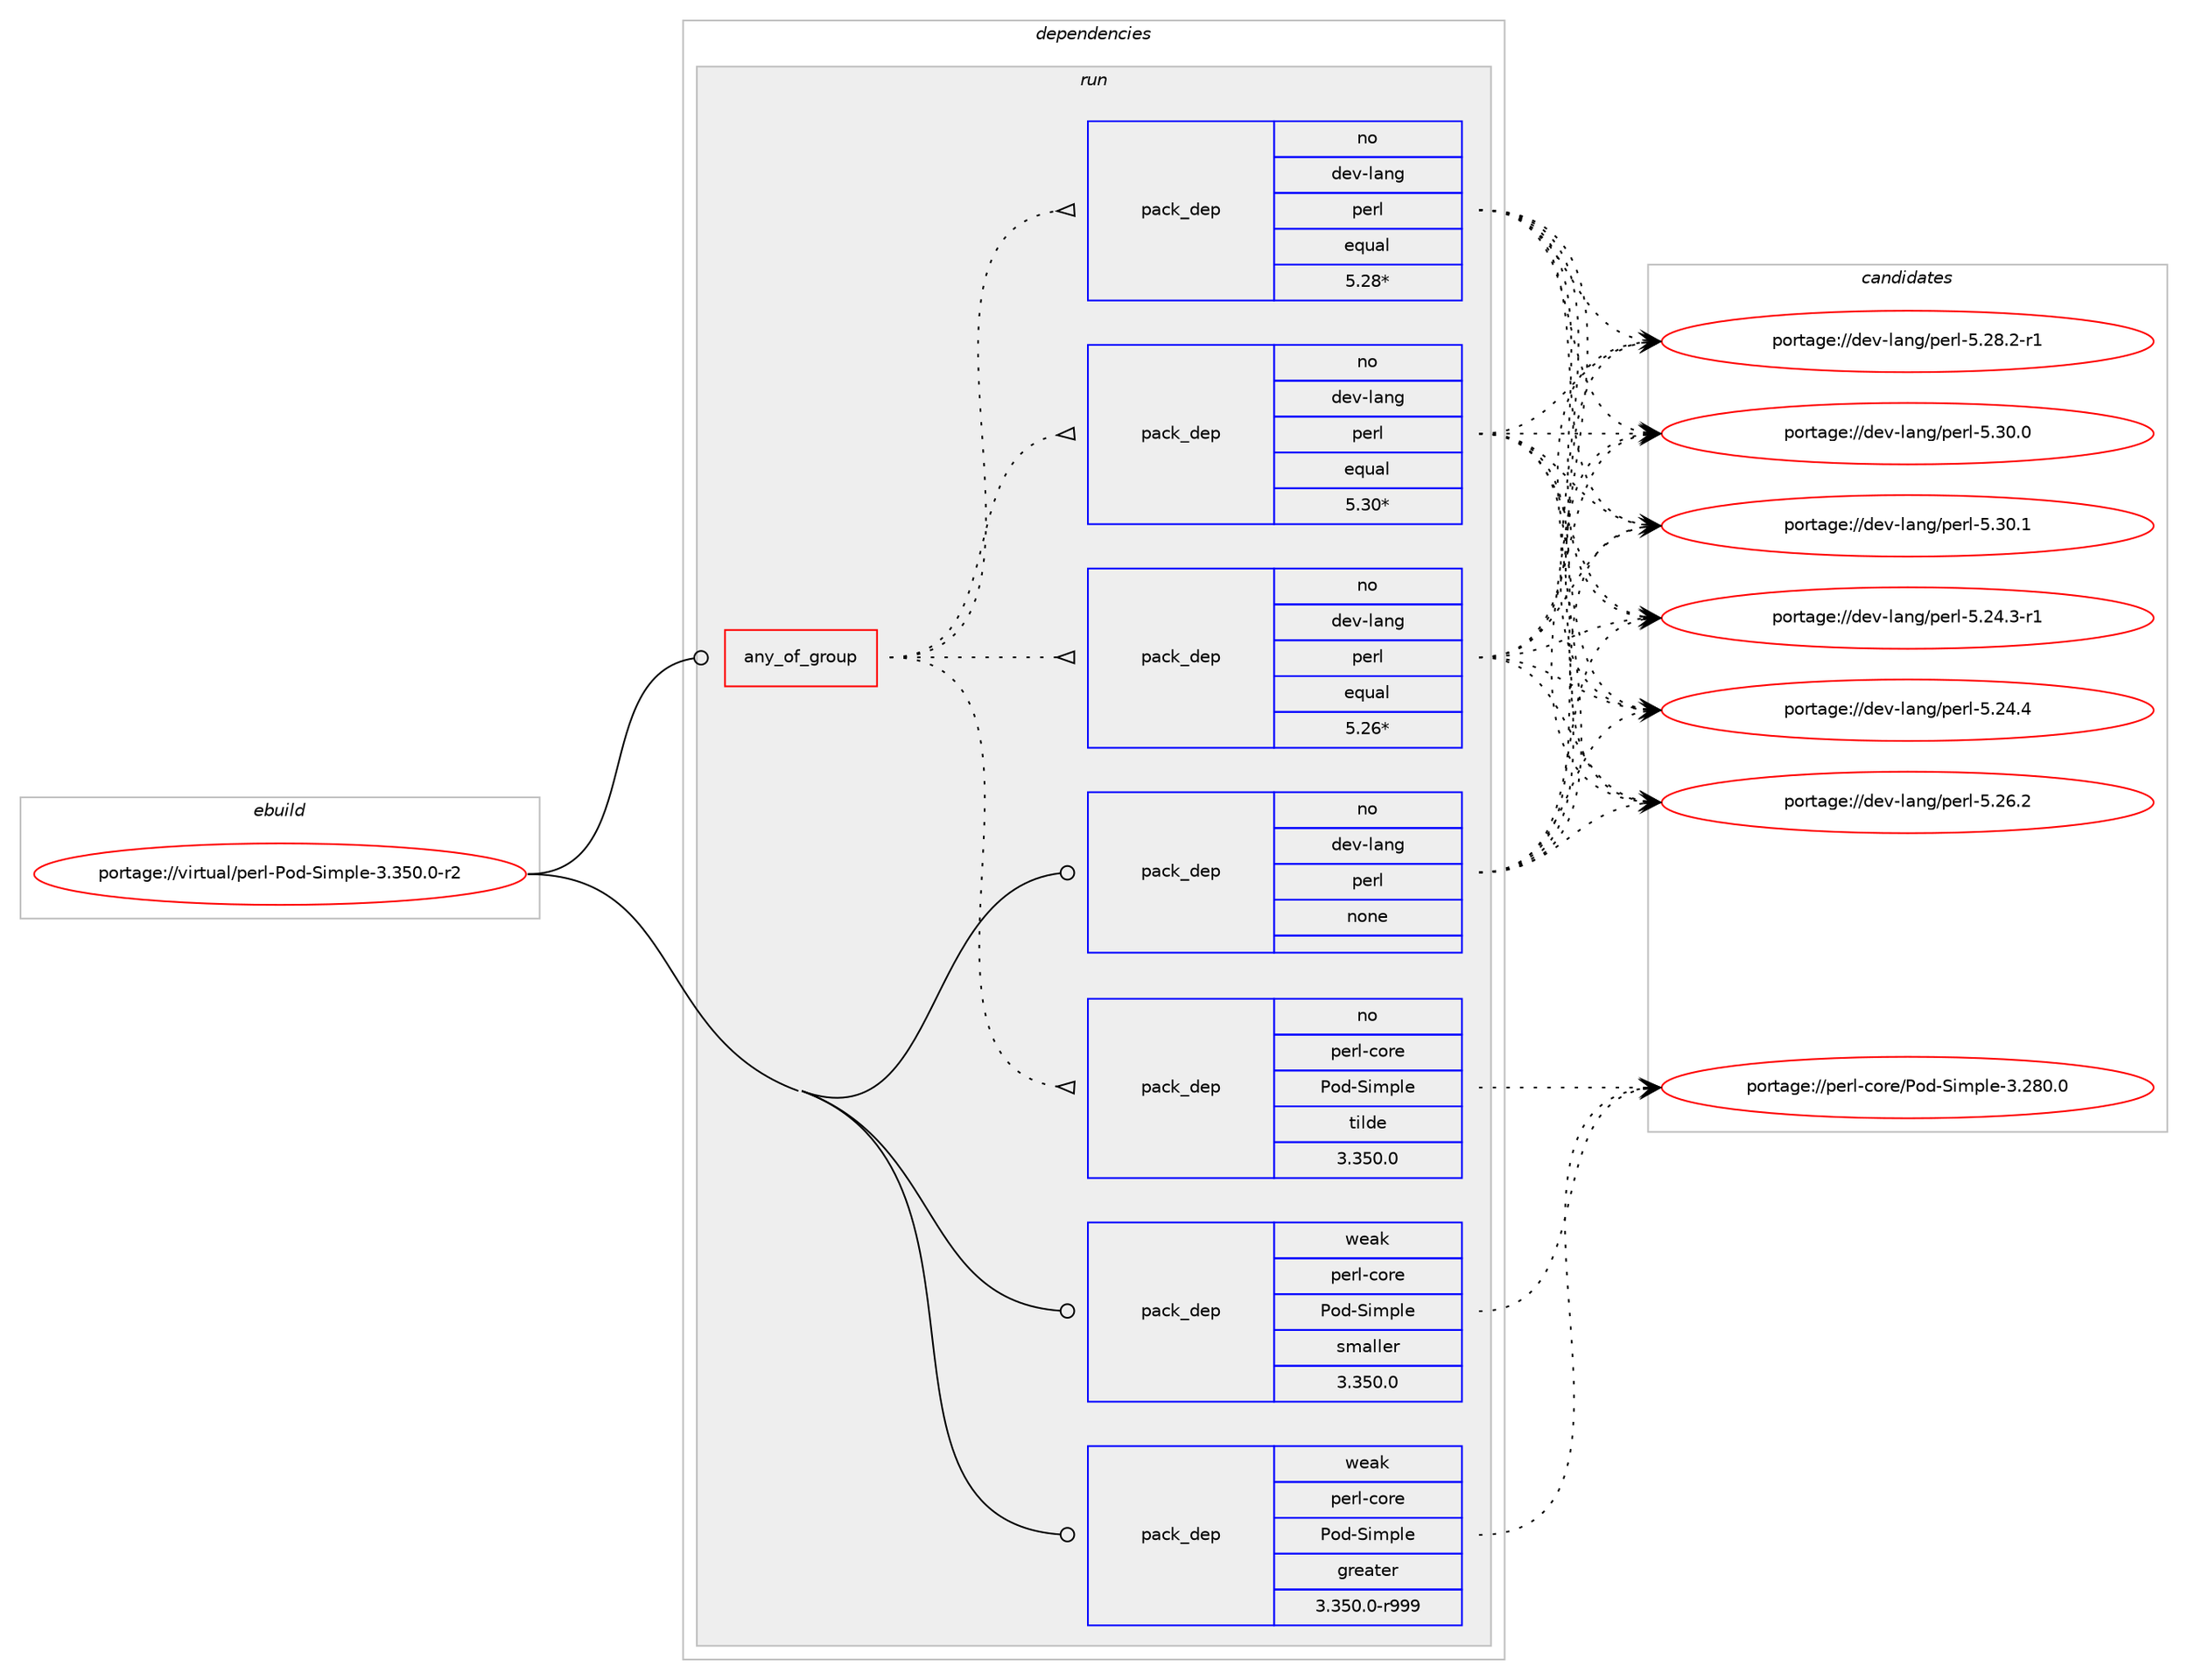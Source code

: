 digraph prolog {

# *************
# Graph options
# *************

newrank=true;
concentrate=true;
compound=true;
graph [rankdir=LR,fontname=Helvetica,fontsize=10,ranksep=1.5];#, ranksep=2.5, nodesep=0.2];
edge  [arrowhead=vee];
node  [fontname=Helvetica,fontsize=10];

# **********
# The ebuild
# **********

subgraph cluster_leftcol {
color=gray;
rank=same;
label=<<i>ebuild</i>>;
id [label="portage://virtual/perl-Pod-Simple-3.350.0-r2", color=red, width=4, href="../virtual/perl-Pod-Simple-3.350.0-r2.svg"];
}

# ****************
# The dependencies
# ****************

subgraph cluster_midcol {
color=gray;
label=<<i>dependencies</i>>;
subgraph cluster_compile {
fillcolor="#eeeeee";
style=filled;
label=<<i>compile</i>>;
}
subgraph cluster_compileandrun {
fillcolor="#eeeeee";
style=filled;
label=<<i>compile and run</i>>;
}
subgraph cluster_run {
fillcolor="#eeeeee";
style=filled;
label=<<i>run</i>>;
subgraph any7326 {
dependency435274 [label=<<TABLE BORDER="0" CELLBORDER="1" CELLSPACING="0" CELLPADDING="4"><TR><TD CELLPADDING="10">any_of_group</TD></TR></TABLE>>, shape=none, color=red];subgraph pack322685 {
dependency435275 [label=<<TABLE BORDER="0" CELLBORDER="1" CELLSPACING="0" CELLPADDING="4" WIDTH="220"><TR><TD ROWSPAN="6" CELLPADDING="30">pack_dep</TD></TR><TR><TD WIDTH="110">no</TD></TR><TR><TD>dev-lang</TD></TR><TR><TD>perl</TD></TR><TR><TD>equal</TD></TR><TR><TD>5.30*</TD></TR></TABLE>>, shape=none, color=blue];
}
dependency435274:e -> dependency435275:w [weight=20,style="dotted",arrowhead="oinv"];
subgraph pack322686 {
dependency435276 [label=<<TABLE BORDER="0" CELLBORDER="1" CELLSPACING="0" CELLPADDING="4" WIDTH="220"><TR><TD ROWSPAN="6" CELLPADDING="30">pack_dep</TD></TR><TR><TD WIDTH="110">no</TD></TR><TR><TD>dev-lang</TD></TR><TR><TD>perl</TD></TR><TR><TD>equal</TD></TR><TR><TD>5.28*</TD></TR></TABLE>>, shape=none, color=blue];
}
dependency435274:e -> dependency435276:w [weight=20,style="dotted",arrowhead="oinv"];
subgraph pack322687 {
dependency435277 [label=<<TABLE BORDER="0" CELLBORDER="1" CELLSPACING="0" CELLPADDING="4" WIDTH="220"><TR><TD ROWSPAN="6" CELLPADDING="30">pack_dep</TD></TR><TR><TD WIDTH="110">no</TD></TR><TR><TD>dev-lang</TD></TR><TR><TD>perl</TD></TR><TR><TD>equal</TD></TR><TR><TD>5.26*</TD></TR></TABLE>>, shape=none, color=blue];
}
dependency435274:e -> dependency435277:w [weight=20,style="dotted",arrowhead="oinv"];
subgraph pack322688 {
dependency435278 [label=<<TABLE BORDER="0" CELLBORDER="1" CELLSPACING="0" CELLPADDING="4" WIDTH="220"><TR><TD ROWSPAN="6" CELLPADDING="30">pack_dep</TD></TR><TR><TD WIDTH="110">no</TD></TR><TR><TD>perl-core</TD></TR><TR><TD>Pod-Simple</TD></TR><TR><TD>tilde</TD></TR><TR><TD>3.350.0</TD></TR></TABLE>>, shape=none, color=blue];
}
dependency435274:e -> dependency435278:w [weight=20,style="dotted",arrowhead="oinv"];
}
id:e -> dependency435274:w [weight=20,style="solid",arrowhead="odot"];
subgraph pack322689 {
dependency435279 [label=<<TABLE BORDER="0" CELLBORDER="1" CELLSPACING="0" CELLPADDING="4" WIDTH="220"><TR><TD ROWSPAN="6" CELLPADDING="30">pack_dep</TD></TR><TR><TD WIDTH="110">no</TD></TR><TR><TD>dev-lang</TD></TR><TR><TD>perl</TD></TR><TR><TD>none</TD></TR><TR><TD></TD></TR></TABLE>>, shape=none, color=blue];
}
id:e -> dependency435279:w [weight=20,style="solid",arrowhead="odot"];
subgraph pack322690 {
dependency435280 [label=<<TABLE BORDER="0" CELLBORDER="1" CELLSPACING="0" CELLPADDING="4" WIDTH="220"><TR><TD ROWSPAN="6" CELLPADDING="30">pack_dep</TD></TR><TR><TD WIDTH="110">weak</TD></TR><TR><TD>perl-core</TD></TR><TR><TD>Pod-Simple</TD></TR><TR><TD>greater</TD></TR><TR><TD>3.350.0-r999</TD></TR></TABLE>>, shape=none, color=blue];
}
id:e -> dependency435280:w [weight=20,style="solid",arrowhead="odot"];
subgraph pack322691 {
dependency435281 [label=<<TABLE BORDER="0" CELLBORDER="1" CELLSPACING="0" CELLPADDING="4" WIDTH="220"><TR><TD ROWSPAN="6" CELLPADDING="30">pack_dep</TD></TR><TR><TD WIDTH="110">weak</TD></TR><TR><TD>perl-core</TD></TR><TR><TD>Pod-Simple</TD></TR><TR><TD>smaller</TD></TR><TR><TD>3.350.0</TD></TR></TABLE>>, shape=none, color=blue];
}
id:e -> dependency435281:w [weight=20,style="solid",arrowhead="odot"];
}
}

# **************
# The candidates
# **************

subgraph cluster_choices {
rank=same;
color=gray;
label=<<i>candidates</i>>;

subgraph choice322685 {
color=black;
nodesep=1;
choiceportage100101118451089711010347112101114108455346505246514511449 [label="portage://dev-lang/perl-5.24.3-r1", color=red, width=4,href="../dev-lang/perl-5.24.3-r1.svg"];
choiceportage10010111845108971101034711210111410845534650524652 [label="portage://dev-lang/perl-5.24.4", color=red, width=4,href="../dev-lang/perl-5.24.4.svg"];
choiceportage10010111845108971101034711210111410845534650544650 [label="portage://dev-lang/perl-5.26.2", color=red, width=4,href="../dev-lang/perl-5.26.2.svg"];
choiceportage100101118451089711010347112101114108455346505646504511449 [label="portage://dev-lang/perl-5.28.2-r1", color=red, width=4,href="../dev-lang/perl-5.28.2-r1.svg"];
choiceportage10010111845108971101034711210111410845534651484648 [label="portage://dev-lang/perl-5.30.0", color=red, width=4,href="../dev-lang/perl-5.30.0.svg"];
choiceportage10010111845108971101034711210111410845534651484649 [label="portage://dev-lang/perl-5.30.1", color=red, width=4,href="../dev-lang/perl-5.30.1.svg"];
dependency435275:e -> choiceportage100101118451089711010347112101114108455346505246514511449:w [style=dotted,weight="100"];
dependency435275:e -> choiceportage10010111845108971101034711210111410845534650524652:w [style=dotted,weight="100"];
dependency435275:e -> choiceportage10010111845108971101034711210111410845534650544650:w [style=dotted,weight="100"];
dependency435275:e -> choiceportage100101118451089711010347112101114108455346505646504511449:w [style=dotted,weight="100"];
dependency435275:e -> choiceportage10010111845108971101034711210111410845534651484648:w [style=dotted,weight="100"];
dependency435275:e -> choiceportage10010111845108971101034711210111410845534651484649:w [style=dotted,weight="100"];
}
subgraph choice322686 {
color=black;
nodesep=1;
choiceportage100101118451089711010347112101114108455346505246514511449 [label="portage://dev-lang/perl-5.24.3-r1", color=red, width=4,href="../dev-lang/perl-5.24.3-r1.svg"];
choiceportage10010111845108971101034711210111410845534650524652 [label="portage://dev-lang/perl-5.24.4", color=red, width=4,href="../dev-lang/perl-5.24.4.svg"];
choiceportage10010111845108971101034711210111410845534650544650 [label="portage://dev-lang/perl-5.26.2", color=red, width=4,href="../dev-lang/perl-5.26.2.svg"];
choiceportage100101118451089711010347112101114108455346505646504511449 [label="portage://dev-lang/perl-5.28.2-r1", color=red, width=4,href="../dev-lang/perl-5.28.2-r1.svg"];
choiceportage10010111845108971101034711210111410845534651484648 [label="portage://dev-lang/perl-5.30.0", color=red, width=4,href="../dev-lang/perl-5.30.0.svg"];
choiceportage10010111845108971101034711210111410845534651484649 [label="portage://dev-lang/perl-5.30.1", color=red, width=4,href="../dev-lang/perl-5.30.1.svg"];
dependency435276:e -> choiceportage100101118451089711010347112101114108455346505246514511449:w [style=dotted,weight="100"];
dependency435276:e -> choiceportage10010111845108971101034711210111410845534650524652:w [style=dotted,weight="100"];
dependency435276:e -> choiceportage10010111845108971101034711210111410845534650544650:w [style=dotted,weight="100"];
dependency435276:e -> choiceportage100101118451089711010347112101114108455346505646504511449:w [style=dotted,weight="100"];
dependency435276:e -> choiceportage10010111845108971101034711210111410845534651484648:w [style=dotted,weight="100"];
dependency435276:e -> choiceportage10010111845108971101034711210111410845534651484649:w [style=dotted,weight="100"];
}
subgraph choice322687 {
color=black;
nodesep=1;
choiceportage100101118451089711010347112101114108455346505246514511449 [label="portage://dev-lang/perl-5.24.3-r1", color=red, width=4,href="../dev-lang/perl-5.24.3-r1.svg"];
choiceportage10010111845108971101034711210111410845534650524652 [label="portage://dev-lang/perl-5.24.4", color=red, width=4,href="../dev-lang/perl-5.24.4.svg"];
choiceportage10010111845108971101034711210111410845534650544650 [label="portage://dev-lang/perl-5.26.2", color=red, width=4,href="../dev-lang/perl-5.26.2.svg"];
choiceportage100101118451089711010347112101114108455346505646504511449 [label="portage://dev-lang/perl-5.28.2-r1", color=red, width=4,href="../dev-lang/perl-5.28.2-r1.svg"];
choiceportage10010111845108971101034711210111410845534651484648 [label="portage://dev-lang/perl-5.30.0", color=red, width=4,href="../dev-lang/perl-5.30.0.svg"];
choiceportage10010111845108971101034711210111410845534651484649 [label="portage://dev-lang/perl-5.30.1", color=red, width=4,href="../dev-lang/perl-5.30.1.svg"];
dependency435277:e -> choiceportage100101118451089711010347112101114108455346505246514511449:w [style=dotted,weight="100"];
dependency435277:e -> choiceportage10010111845108971101034711210111410845534650524652:w [style=dotted,weight="100"];
dependency435277:e -> choiceportage10010111845108971101034711210111410845534650544650:w [style=dotted,weight="100"];
dependency435277:e -> choiceportage100101118451089711010347112101114108455346505646504511449:w [style=dotted,weight="100"];
dependency435277:e -> choiceportage10010111845108971101034711210111410845534651484648:w [style=dotted,weight="100"];
dependency435277:e -> choiceportage10010111845108971101034711210111410845534651484649:w [style=dotted,weight="100"];
}
subgraph choice322688 {
color=black;
nodesep=1;
choiceportage1121011141084599111114101478011110045831051091121081014551465056484648 [label="portage://perl-core/Pod-Simple-3.280.0", color=red, width=4,href="../perl-core/Pod-Simple-3.280.0.svg"];
dependency435278:e -> choiceportage1121011141084599111114101478011110045831051091121081014551465056484648:w [style=dotted,weight="100"];
}
subgraph choice322689 {
color=black;
nodesep=1;
choiceportage100101118451089711010347112101114108455346505246514511449 [label="portage://dev-lang/perl-5.24.3-r1", color=red, width=4,href="../dev-lang/perl-5.24.3-r1.svg"];
choiceportage10010111845108971101034711210111410845534650524652 [label="portage://dev-lang/perl-5.24.4", color=red, width=4,href="../dev-lang/perl-5.24.4.svg"];
choiceportage10010111845108971101034711210111410845534650544650 [label="portage://dev-lang/perl-5.26.2", color=red, width=4,href="../dev-lang/perl-5.26.2.svg"];
choiceportage100101118451089711010347112101114108455346505646504511449 [label="portage://dev-lang/perl-5.28.2-r1", color=red, width=4,href="../dev-lang/perl-5.28.2-r1.svg"];
choiceportage10010111845108971101034711210111410845534651484648 [label="portage://dev-lang/perl-5.30.0", color=red, width=4,href="../dev-lang/perl-5.30.0.svg"];
choiceportage10010111845108971101034711210111410845534651484649 [label="portage://dev-lang/perl-5.30.1", color=red, width=4,href="../dev-lang/perl-5.30.1.svg"];
dependency435279:e -> choiceportage100101118451089711010347112101114108455346505246514511449:w [style=dotted,weight="100"];
dependency435279:e -> choiceportage10010111845108971101034711210111410845534650524652:w [style=dotted,weight="100"];
dependency435279:e -> choiceportage10010111845108971101034711210111410845534650544650:w [style=dotted,weight="100"];
dependency435279:e -> choiceportage100101118451089711010347112101114108455346505646504511449:w [style=dotted,weight="100"];
dependency435279:e -> choiceportage10010111845108971101034711210111410845534651484648:w [style=dotted,weight="100"];
dependency435279:e -> choiceportage10010111845108971101034711210111410845534651484649:w [style=dotted,weight="100"];
}
subgraph choice322690 {
color=black;
nodesep=1;
choiceportage1121011141084599111114101478011110045831051091121081014551465056484648 [label="portage://perl-core/Pod-Simple-3.280.0", color=red, width=4,href="../perl-core/Pod-Simple-3.280.0.svg"];
dependency435280:e -> choiceportage1121011141084599111114101478011110045831051091121081014551465056484648:w [style=dotted,weight="100"];
}
subgraph choice322691 {
color=black;
nodesep=1;
choiceportage1121011141084599111114101478011110045831051091121081014551465056484648 [label="portage://perl-core/Pod-Simple-3.280.0", color=red, width=4,href="../perl-core/Pod-Simple-3.280.0.svg"];
dependency435281:e -> choiceportage1121011141084599111114101478011110045831051091121081014551465056484648:w [style=dotted,weight="100"];
}
}

}
